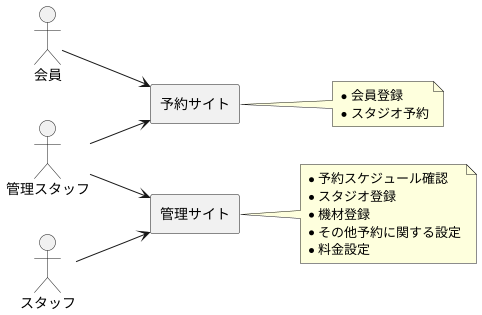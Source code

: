 @startuml SiteStructure

left to right direction

actor 会員
actor スタッフ
actor 管理スタッフ

rectangle 予約サイト
rectangle 管理サイト

会員 --> 予約サイト
スタッフ --> 管理サイト
管理スタッフ --> 管理サイト
管理スタッフ --> 予約サイト

note right of 予約サイト
* 会員登録
* スタジオ予約
end note

note right of 管理サイト
* 予約スケジュール確認
* スタジオ登録
* 機材登録
* その他予約に関する設定
* 料金設定
end note

@enduml
